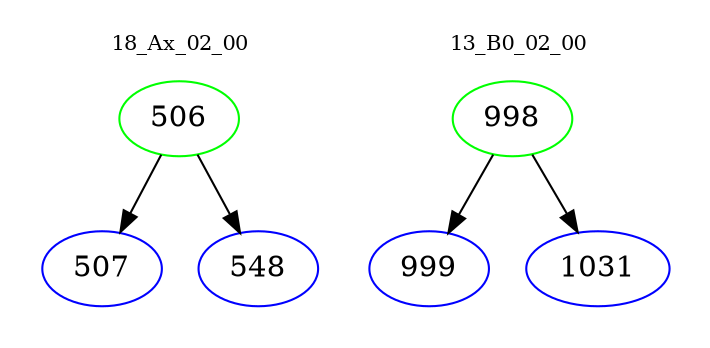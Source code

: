 digraph{
subgraph cluster_0 {
color = white
label = "18_Ax_02_00";
fontsize=10;
T0_506 [label="506", color="green"]
T0_506 -> T0_507 [color="black"]
T0_507 [label="507", color="blue"]
T0_506 -> T0_548 [color="black"]
T0_548 [label="548", color="blue"]
}
subgraph cluster_1 {
color = white
label = "13_B0_02_00";
fontsize=10;
T1_998 [label="998", color="green"]
T1_998 -> T1_999 [color="black"]
T1_999 [label="999", color="blue"]
T1_998 -> T1_1031 [color="black"]
T1_1031 [label="1031", color="blue"]
}
}
